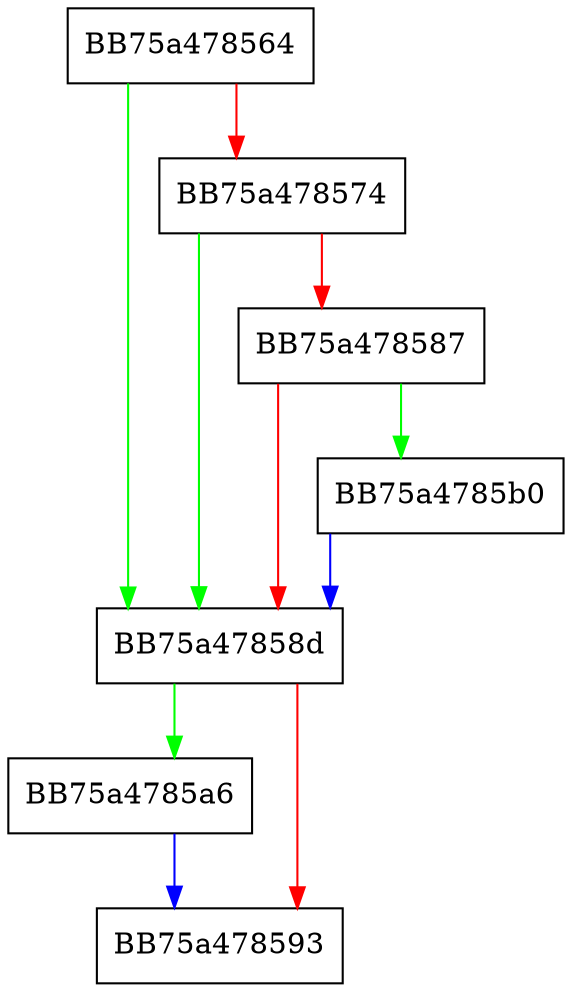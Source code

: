 digraph cleanup {
  node [shape="box"];
  graph [splines=ortho];
  BB75a478564 -> BB75a47858d [color="green"];
  BB75a478564 -> BB75a478574 [color="red"];
  BB75a478574 -> BB75a47858d [color="green"];
  BB75a478574 -> BB75a478587 [color="red"];
  BB75a478587 -> BB75a4785b0 [color="green"];
  BB75a478587 -> BB75a47858d [color="red"];
  BB75a47858d -> BB75a4785a6 [color="green"];
  BB75a47858d -> BB75a478593 [color="red"];
  BB75a4785a6 -> BB75a478593 [color="blue"];
  BB75a4785b0 -> BB75a47858d [color="blue"];
}